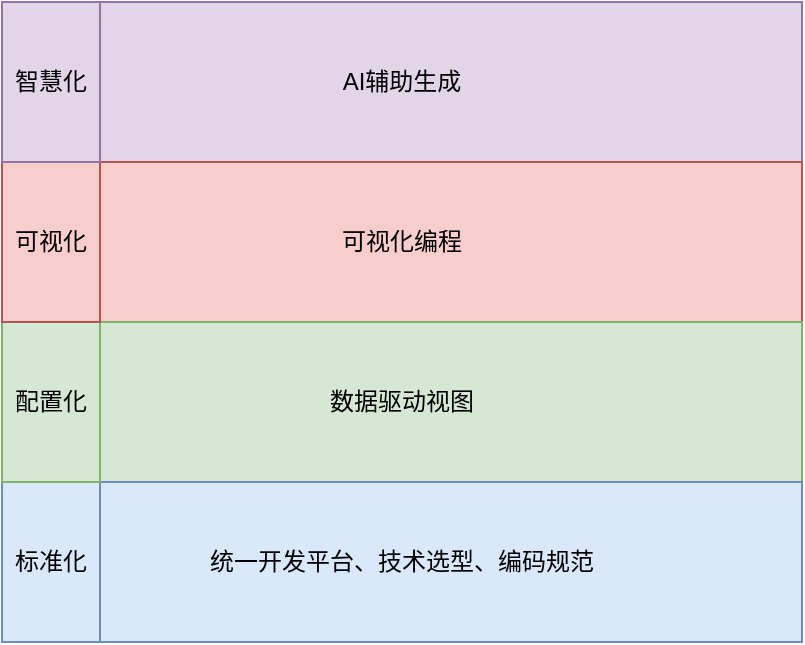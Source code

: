 <mxfile version="24.0.1" type="github">
  <diagram name="第 1 页" id="3tZ21pMMZ9bJWXgG2pwM">
    <mxGraphModel dx="1195" dy="658" grid="1" gridSize="10" guides="1" tooltips="1" connect="1" arrows="1" fold="1" page="1" pageScale="1" pageWidth="827" pageHeight="1169" math="0" shadow="0">
      <root>
        <mxCell id="0" />
        <mxCell id="1" parent="0" />
        <mxCell id="r7-GNezHvX29lqFy12Uu-1" value="" style="rounded=0;whiteSpace=wrap;html=1;strokeColor=#4D4D4D;fillColor=none;" vertex="1" parent="1">
          <mxGeometry x="131" y="120" width="400" height="320" as="geometry" />
        </mxCell>
        <mxCell id="r7-GNezHvX29lqFy12Uu-2" value="AI辅助生成" style="rounded=0;whiteSpace=wrap;html=1;strokeColor=#9673a6;fillColor=#e1d5e7;" vertex="1" parent="1">
          <mxGeometry x="131" y="120" width="400" height="80" as="geometry" />
        </mxCell>
        <mxCell id="r7-GNezHvX29lqFy12Uu-3" value="可视化编程" style="rounded=0;whiteSpace=wrap;html=1;strokeColor=#b85450;fillColor=#f8cecc;" vertex="1" parent="1">
          <mxGeometry x="131" y="200" width="400" height="80" as="geometry" />
        </mxCell>
        <mxCell id="r7-GNezHvX29lqFy12Uu-4" value="数据驱动视图" style="rounded=0;whiteSpace=wrap;html=1;strokeColor=#82b366;fillColor=#d5e8d4;" vertex="1" parent="1">
          <mxGeometry x="131" y="280" width="400" height="80" as="geometry" />
        </mxCell>
        <mxCell id="r7-GNezHvX29lqFy12Uu-5" value="统一开发平台、技术选型、编码规范" style="rounded=0;whiteSpace=wrap;html=1;strokeColor=#6c8ebf;fillColor=#dae8fc;" vertex="1" parent="1">
          <mxGeometry x="131" y="360" width="400" height="80" as="geometry" />
        </mxCell>
        <mxCell id="r7-GNezHvX29lqFy12Uu-6" value="标准化" style="rounded=0;whiteSpace=wrap;html=1;strokeColor=#6c8ebf;fillColor=#dae8fc;" vertex="1" parent="1">
          <mxGeometry x="131" y="360" width="49" height="80" as="geometry" />
        </mxCell>
        <mxCell id="r7-GNezHvX29lqFy12Uu-7" value="配置化" style="rounded=0;whiteSpace=wrap;html=1;strokeColor=#82b366;fillColor=#d5e8d4;" vertex="1" parent="1">
          <mxGeometry x="131" y="280" width="49" height="80" as="geometry" />
        </mxCell>
        <mxCell id="r7-GNezHvX29lqFy12Uu-8" value="可视化" style="rounded=0;whiteSpace=wrap;html=1;strokeColor=#b85450;fillColor=#f8cecc;" vertex="1" parent="1">
          <mxGeometry x="131" y="200" width="49" height="80" as="geometry" />
        </mxCell>
        <mxCell id="r7-GNezHvX29lqFy12Uu-9" value="智慧化" style="rounded=0;whiteSpace=wrap;html=1;strokeColor=#9673a6;fillColor=#e1d5e7;" vertex="1" parent="1">
          <mxGeometry x="131" y="120" width="49" height="80" as="geometry" />
        </mxCell>
      </root>
    </mxGraphModel>
  </diagram>
</mxfile>
